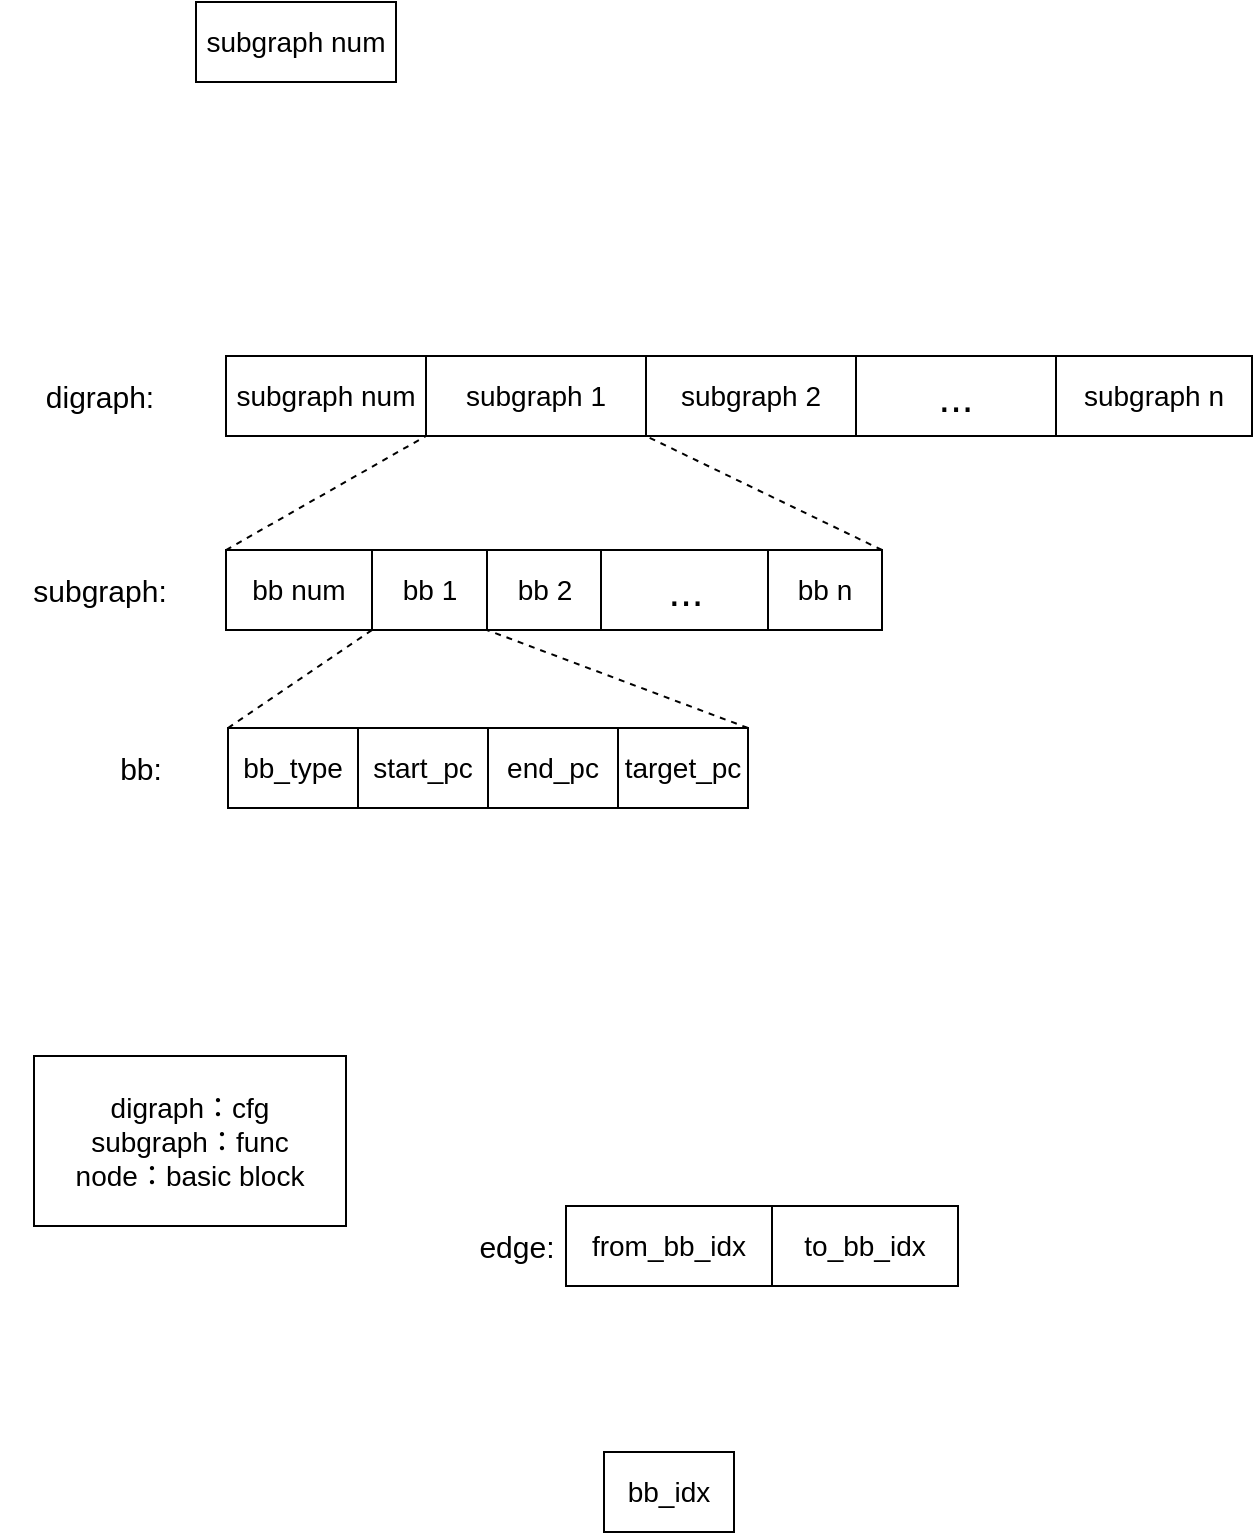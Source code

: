 <mxfile version="21.6.1" type="github">
  <diagram name="第 1 页" id="ugtEYNCoT0SjDMXIqZ7P">
    <mxGraphModel dx="939" dy="534" grid="0" gridSize="10" guides="1" tooltips="1" connect="1" arrows="1" fold="1" page="1" pageScale="1" pageWidth="827" pageHeight="1169" math="0" shadow="0">
      <root>
        <mxCell id="0" />
        <mxCell id="1" parent="0" />
        <mxCell id="d1OhDoUk9ihU9Uq7CjFA-1" value="" style="rounded=0;whiteSpace=wrap;html=1;fillColor=none;" vertex="1" parent="1">
          <mxGeometry x="155" y="267" width="513" height="40" as="geometry" />
        </mxCell>
        <mxCell id="d1OhDoUk9ihU9Uq7CjFA-2" value="&lt;font style=&quot;font-size: 14px;&quot;&gt;subgraph num&lt;/font&gt;" style="rounded=0;whiteSpace=wrap;html=1;fillColor=none;labelBackgroundColor=none;labelBorderColor=none;" vertex="1" parent="1">
          <mxGeometry x="155" y="267" width="100" height="40" as="geometry" />
        </mxCell>
        <mxCell id="d1OhDoUk9ihU9Uq7CjFA-3" value="&lt;font style=&quot;font-size: 15px;&quot;&gt;digraph:&lt;/font&gt;" style="rounded=0;whiteSpace=wrap;html=1;fillColor=none;strokeColor=none;" vertex="1" parent="1">
          <mxGeometry x="42" y="267" width="100" height="40" as="geometry" />
        </mxCell>
        <mxCell id="d1OhDoUk9ihU9Uq7CjFA-4" value="&lt;font style=&quot;font-size: 21px;&quot;&gt;...&lt;/font&gt;" style="rounded=0;whiteSpace=wrap;html=1;fillColor=none;" vertex="1" parent="1">
          <mxGeometry x="470" y="267" width="100" height="40" as="geometry" />
        </mxCell>
        <mxCell id="d1OhDoUk9ihU9Uq7CjFA-5" value="" style="rounded=0;whiteSpace=wrap;html=1;fillColor=none;" vertex="1" parent="1">
          <mxGeometry x="156" y="453" width="260" height="40" as="geometry" />
        </mxCell>
        <mxCell id="d1OhDoUk9ihU9Uq7CjFA-6" value="&lt;font style=&quot;font-size: 14px;&quot;&gt;subgraph num&lt;/font&gt;" style="rounded=0;whiteSpace=wrap;html=1;fillColor=none;" vertex="1" parent="1">
          <mxGeometry x="140" y="90" width="100" height="40" as="geometry" />
        </mxCell>
        <mxCell id="d1OhDoUk9ihU9Uq7CjFA-7" value="&lt;font style=&quot;font-size: 14px;&quot;&gt;subgraph 1&lt;/font&gt;" style="rounded=0;whiteSpace=wrap;html=1;fillColor=default;labelBorderColor=none;" vertex="1" parent="1">
          <mxGeometry x="255" y="267" width="110" height="40" as="geometry" />
        </mxCell>
        <mxCell id="d1OhDoUk9ihU9Uq7CjFA-8" value="&lt;font style=&quot;font-size: 14px;&quot;&gt;subgraph 2&lt;/font&gt;" style="rounded=0;whiteSpace=wrap;html=1;fillColor=none;" vertex="1" parent="1">
          <mxGeometry x="365" y="267" width="105" height="40" as="geometry" />
        </mxCell>
        <mxCell id="d1OhDoUk9ihU9Uq7CjFA-9" value="&lt;font style=&quot;font-size: 14px;&quot;&gt;subgraph n&lt;/font&gt;" style="rounded=0;whiteSpace=wrap;html=1;fillColor=none;" vertex="1" parent="1">
          <mxGeometry x="570" y="267" width="98" height="40" as="geometry" />
        </mxCell>
        <mxCell id="d1OhDoUk9ihU9Uq7CjFA-11" value="" style="rounded=0;whiteSpace=wrap;html=1;fillColor=none;" vertex="1" parent="1">
          <mxGeometry x="155" y="364" width="328" height="40" as="geometry" />
        </mxCell>
        <mxCell id="d1OhDoUk9ihU9Uq7CjFA-12" value="&lt;font style=&quot;font-size: 14px;&quot;&gt;bb num&lt;/font&gt;" style="rounded=0;whiteSpace=wrap;html=1;fillColor=none;" vertex="1" parent="1">
          <mxGeometry x="155" y="364" width="73" height="40" as="geometry" />
        </mxCell>
        <mxCell id="d1OhDoUk9ihU9Uq7CjFA-13" value="&lt;font style=&quot;font-size: 15px;&quot;&gt;subgraph:&lt;/font&gt;" style="rounded=0;whiteSpace=wrap;html=1;fillColor=none;strokeColor=none;" vertex="1" parent="1">
          <mxGeometry x="42" y="364" width="100" height="40" as="geometry" />
        </mxCell>
        <mxCell id="d1OhDoUk9ihU9Uq7CjFA-15" value="&lt;font style=&quot;font-size: 14px;&quot;&gt;bb n&lt;/font&gt;" style="rounded=0;whiteSpace=wrap;html=1;fillColor=none;" vertex="1" parent="1">
          <mxGeometry x="426" y="364" width="57" height="40" as="geometry" />
        </mxCell>
        <mxCell id="d1OhDoUk9ihU9Uq7CjFA-16" value="&lt;font style=&quot;font-size: 14px;&quot;&gt;digraph：cfg&lt;br&gt;subgraph：func&lt;br&gt;node：basic block&lt;br&gt;&lt;/font&gt;" style="rounded=0;whiteSpace=wrap;html=1;fillColor=none;align=center;" vertex="1" parent="1">
          <mxGeometry x="59" y="617" width="156" height="85" as="geometry" />
        </mxCell>
        <mxCell id="d1OhDoUk9ihU9Uq7CjFA-19" value="&lt;font style=&quot;font-size: 14px;&quot;&gt;bb 2&lt;/font&gt;" style="rounded=0;whiteSpace=wrap;html=1;fillColor=none;" vertex="1" parent="1">
          <mxGeometry x="285.5" y="364" width="57" height="40" as="geometry" />
        </mxCell>
        <mxCell id="d1OhDoUk9ihU9Uq7CjFA-20" value="&lt;font style=&quot;font-size: 14px;&quot;&gt;bb 1&lt;/font&gt;" style="rounded=0;whiteSpace=wrap;html=1;fillColor=none;" vertex="1" parent="1">
          <mxGeometry x="228" y="364" width="57.5" height="40" as="geometry" />
        </mxCell>
        <mxCell id="d1OhDoUk9ihU9Uq7CjFA-21" value="&lt;font style=&quot;font-size: 21px;&quot;&gt;...&lt;/font&gt;" style="rounded=0;whiteSpace=wrap;html=1;fillColor=none;" vertex="1" parent="1">
          <mxGeometry x="342.5" y="364" width="83.5" height="40" as="geometry" />
        </mxCell>
        <mxCell id="d1OhDoUk9ihU9Uq7CjFA-25" value="&lt;font style=&quot;font-size: 14px;&quot;&gt;start_pc&lt;/font&gt;" style="rounded=0;whiteSpace=wrap;html=1;fillColor=none;" vertex="1" parent="1">
          <mxGeometry x="221" y="453" width="65" height="40" as="geometry" />
        </mxCell>
        <mxCell id="d1OhDoUk9ihU9Uq7CjFA-27" value="&lt;font style=&quot;font-size: 15px;&quot;&gt;bb:&lt;/font&gt;" style="rounded=0;whiteSpace=wrap;html=1;fillColor=none;strokeColor=none;" vertex="1" parent="1">
          <mxGeometry x="97" y="453" width="31" height="40" as="geometry" />
        </mxCell>
        <mxCell id="d1OhDoUk9ihU9Uq7CjFA-28" value="&lt;font style=&quot;font-size: 14px;&quot;&gt;end_pc&lt;/font&gt;" style="rounded=0;whiteSpace=wrap;html=1;fillColor=none;" vertex="1" parent="1">
          <mxGeometry x="286" y="453" width="65" height="40" as="geometry" />
        </mxCell>
        <mxCell id="d1OhDoUk9ihU9Uq7CjFA-29" value="&lt;font style=&quot;font-size: 14px;&quot;&gt;bb_idx&lt;/font&gt;" style="rounded=0;whiteSpace=wrap;html=1;fillColor=none;" vertex="1" parent="1">
          <mxGeometry x="344" y="815" width="65" height="40" as="geometry" />
        </mxCell>
        <mxCell id="d1OhDoUk9ihU9Uq7CjFA-30" value="" style="rounded=0;whiteSpace=wrap;html=1;fillColor=none;" vertex="1" parent="1">
          <mxGeometry x="325" y="692" width="196" height="40" as="geometry" />
        </mxCell>
        <mxCell id="d1OhDoUk9ihU9Uq7CjFA-32" value="&lt;font style=&quot;font-size: 15px;&quot;&gt;edge:&lt;/font&gt;" style="rounded=0;whiteSpace=wrap;html=1;fillColor=none;strokeColor=none;" vertex="1" parent="1">
          <mxGeometry x="279" y="692" width="43" height="40" as="geometry" />
        </mxCell>
        <mxCell id="d1OhDoUk9ihU9Uq7CjFA-38" value="&lt;font style=&quot;font-size: 14px;&quot;&gt;from_bb_idx&lt;/font&gt;" style="rounded=0;whiteSpace=wrap;html=1;fillColor=none;" vertex="1" parent="1">
          <mxGeometry x="325" y="692" width="103" height="40" as="geometry" />
        </mxCell>
        <mxCell id="d1OhDoUk9ihU9Uq7CjFA-39" value="&lt;font style=&quot;font-size: 14px;&quot;&gt;to_bb_idx&lt;/font&gt;" style="rounded=0;whiteSpace=wrap;html=1;fillColor=none;" vertex="1" parent="1">
          <mxGeometry x="428" y="692" width="93" height="40" as="geometry" />
        </mxCell>
        <mxCell id="d1OhDoUk9ihU9Uq7CjFA-43" value="" style="endArrow=none;dashed=1;html=1;rounded=0;entryX=0;entryY=1;entryDx=0;entryDy=0;exitX=0;exitY=0;exitDx=0;exitDy=0;fontStyle=0" edge="1" parent="1" source="d1OhDoUk9ihU9Uq7CjFA-12" target="d1OhDoUk9ihU9Uq7CjFA-7">
          <mxGeometry width="50" height="50" relative="1" as="geometry">
            <mxPoint x="375" y="342" as="sourcePoint" />
            <mxPoint x="446" y="323" as="targetPoint" />
          </mxGeometry>
        </mxCell>
        <mxCell id="d1OhDoUk9ihU9Uq7CjFA-44" value="" style="endArrow=none;dashed=1;html=1;rounded=0;entryX=0;entryY=1;entryDx=0;entryDy=0;exitX=1;exitY=0;exitDx=0;exitDy=0;" edge="1" parent="1" source="d1OhDoUk9ihU9Uq7CjFA-11" target="d1OhDoUk9ihU9Uq7CjFA-8">
          <mxGeometry width="50" height="50" relative="1" as="geometry">
            <mxPoint x="805.0" y="364.0" as="sourcePoint" />
            <mxPoint x="407" y="318" as="targetPoint" />
          </mxGeometry>
        </mxCell>
        <mxCell id="d1OhDoUk9ihU9Uq7CjFA-49" value="&lt;span style=&quot;font-size: 14px;&quot;&gt;bb_type&lt;/span&gt;" style="rounded=0;whiteSpace=wrap;html=1;fillColor=none;" vertex="1" parent="1">
          <mxGeometry x="156" y="453" width="65" height="40" as="geometry" />
        </mxCell>
        <mxCell id="d1OhDoUk9ihU9Uq7CjFA-51" value="&lt;font style=&quot;font-size: 14px;&quot;&gt;target_pc&lt;/font&gt;" style="rounded=0;whiteSpace=wrap;html=1;fillColor=none;" vertex="1" parent="1">
          <mxGeometry x="351" y="453" width="65" height="40" as="geometry" />
        </mxCell>
        <mxCell id="d1OhDoUk9ihU9Uq7CjFA-56" value="" style="endArrow=none;dashed=1;html=1;rounded=0;entryX=0;entryY=1;entryDx=0;entryDy=0;exitX=0;exitY=0;exitDx=0;exitDy=0;" edge="1" parent="1" source="d1OhDoUk9ihU9Uq7CjFA-49" target="d1OhDoUk9ihU9Uq7CjFA-20">
          <mxGeometry width="50" height="50" relative="1" as="geometry">
            <mxPoint x="174" y="469" as="sourcePoint" />
            <mxPoint x="224" y="419" as="targetPoint" />
          </mxGeometry>
        </mxCell>
        <mxCell id="d1OhDoUk9ihU9Uq7CjFA-57" value="" style="endArrow=none;dashed=1;html=1;rounded=0;entryX=1;entryY=1;entryDx=0;entryDy=0;exitX=1;exitY=0;exitDx=0;exitDy=0;" edge="1" parent="1" source="d1OhDoUk9ihU9Uq7CjFA-51" target="d1OhDoUk9ihU9Uq7CjFA-20">
          <mxGeometry width="50" height="50" relative="1" as="geometry">
            <mxPoint x="267" y="566" as="sourcePoint" />
            <mxPoint x="317" y="516" as="targetPoint" />
          </mxGeometry>
        </mxCell>
      </root>
    </mxGraphModel>
  </diagram>
</mxfile>
